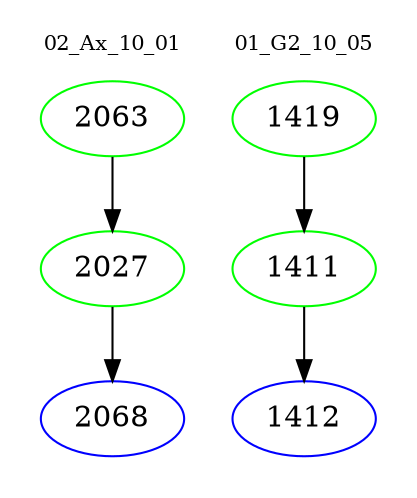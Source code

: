 digraph{
subgraph cluster_0 {
color = white
label = "02_Ax_10_01";
fontsize=10;
T0_2063 [label="2063", color="green"]
T0_2063 -> T0_2027 [color="black"]
T0_2027 [label="2027", color="green"]
T0_2027 -> T0_2068 [color="black"]
T0_2068 [label="2068", color="blue"]
}
subgraph cluster_1 {
color = white
label = "01_G2_10_05";
fontsize=10;
T1_1419 [label="1419", color="green"]
T1_1419 -> T1_1411 [color="black"]
T1_1411 [label="1411", color="green"]
T1_1411 -> T1_1412 [color="black"]
T1_1412 [label="1412", color="blue"]
}
}
